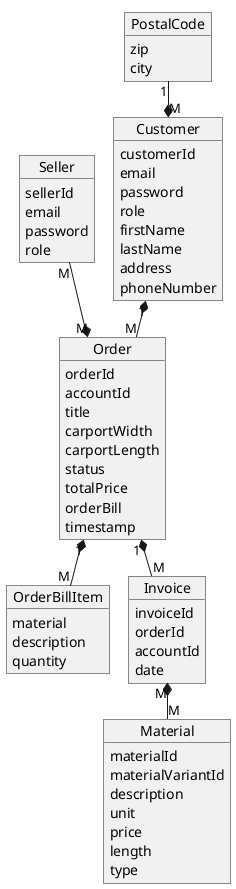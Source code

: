 @startuml
'https://plantuml.com/class-diagram
!pragma layout smetana

object Customer {
  customerId
  email
  password
  role
  firstName
  lastName
  address
  phoneNumber
}

object Order {
  orderId
  accountId
  title
  carportWidth
  carportLength
  status
  totalPrice
  orderBill
  timestamp
}

object Seller {
  sellerId
  email
  password
  role
}

object OrderBillItem {
  material
  description
  quantity
}

object Invoice {
  invoiceId
  orderId
  accountId
  date
}

object Material {
  materialId
  materialVariantId
  description
  unit
  price
  length
  type
}

object PostalCode {
  zip
  city
}

Customer "1" *-- "M" Order
Seller "M" --* "M" Order
Order "1" *-- "M" Invoice
Invoice "M" *-- "M" Material
Order "1" *-- "M" OrderBillItem
PostalCode "1" --* "M" Customer

@enduml